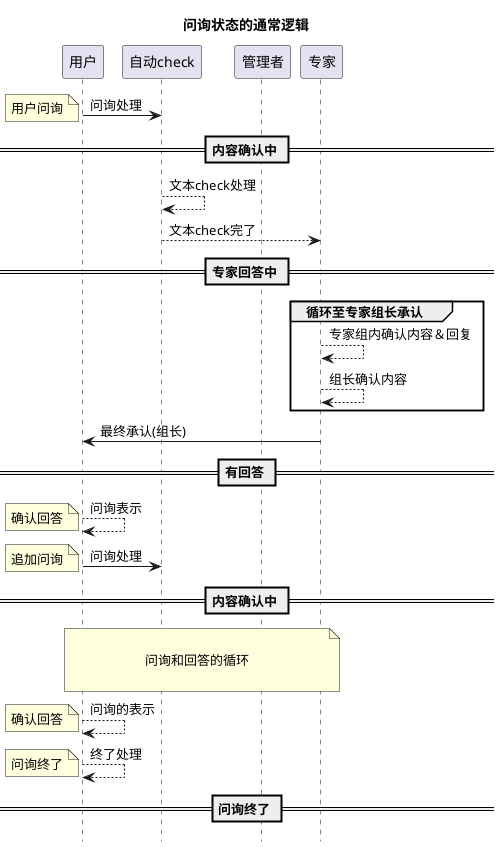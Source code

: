 @startuml
title 问询状态的通常逻辑
hide footbox

participant 用户 as user
participant 自动check as check
participant 管理者 as admin
participant 专家 as special

user -> check: 问询处理
note left: 用户问询

== 内容确认中 ==

check --> check: 文本check处理
check --> special: 文本check完了

== 专家回答中 ==

group 循环至专家组长承认
  special --> special: 专家组内确认内容＆回复
  special --> special: 组长确认内容
end

special -> user: 最终承认(组长)

== 有回答 ==

user --> user: 问询表示
note left: 确认回答

user -> check: 问询处理
note left: 追加问询

== 内容确认中 ==

note over user, special

  问询和回答的循环

end note

user --> user: 问询的表示
note left: 确认回答

user --> user: 终了处理
note left : 问询终了

== 问询终了 ==

@enduml